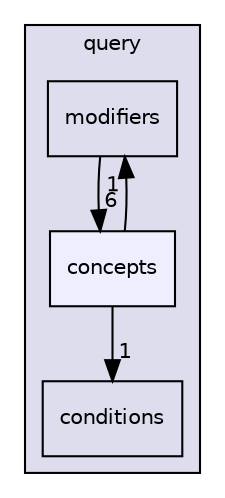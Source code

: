 digraph "src/ecstasy/query/concepts" {
  compound=true
  node [ fontsize="10", fontname="Helvetica"];
  edge [ labelfontsize="10", labelfontname="Helvetica"];
  subgraph clusterdir_5392b01d02c3d4d0985a94f633790057 {
    graph [ bgcolor="#ddddee", pencolor="black", label="query" fontname="Helvetica", fontsize="10", URL="dir_5392b01d02c3d4d0985a94f633790057.html"]
  dir_61bf9ae590597ff865d3419e12f202a9 [shape=box label="modifiers" URL="dir_61bf9ae590597ff865d3419e12f202a9.html"];
  dir_95849dd0a3bb1a0f131dfaf749226e1b [shape=box label="conditions" URL="dir_95849dd0a3bb1a0f131dfaf749226e1b.html"];
  dir_13af086a2b4f3f42e1124b964311462f [shape=box, label="concepts", style="filled", fillcolor="#eeeeff", pencolor="black", URL="dir_13af086a2b4f3f42e1124b964311462f.html"];
  }
  dir_13af086a2b4f3f42e1124b964311462f->dir_61bf9ae590597ff865d3419e12f202a9 [headlabel="1", labeldistance=1.5 headhref="dir_000013_000015.html"];
  dir_13af086a2b4f3f42e1124b964311462f->dir_95849dd0a3bb1a0f131dfaf749226e1b [headlabel="1", labeldistance=1.5 headhref="dir_000013_000014.html"];
  dir_61bf9ae590597ff865d3419e12f202a9->dir_13af086a2b4f3f42e1124b964311462f [headlabel="6", labeldistance=1.5 headhref="dir_000015_000013.html"];
}
